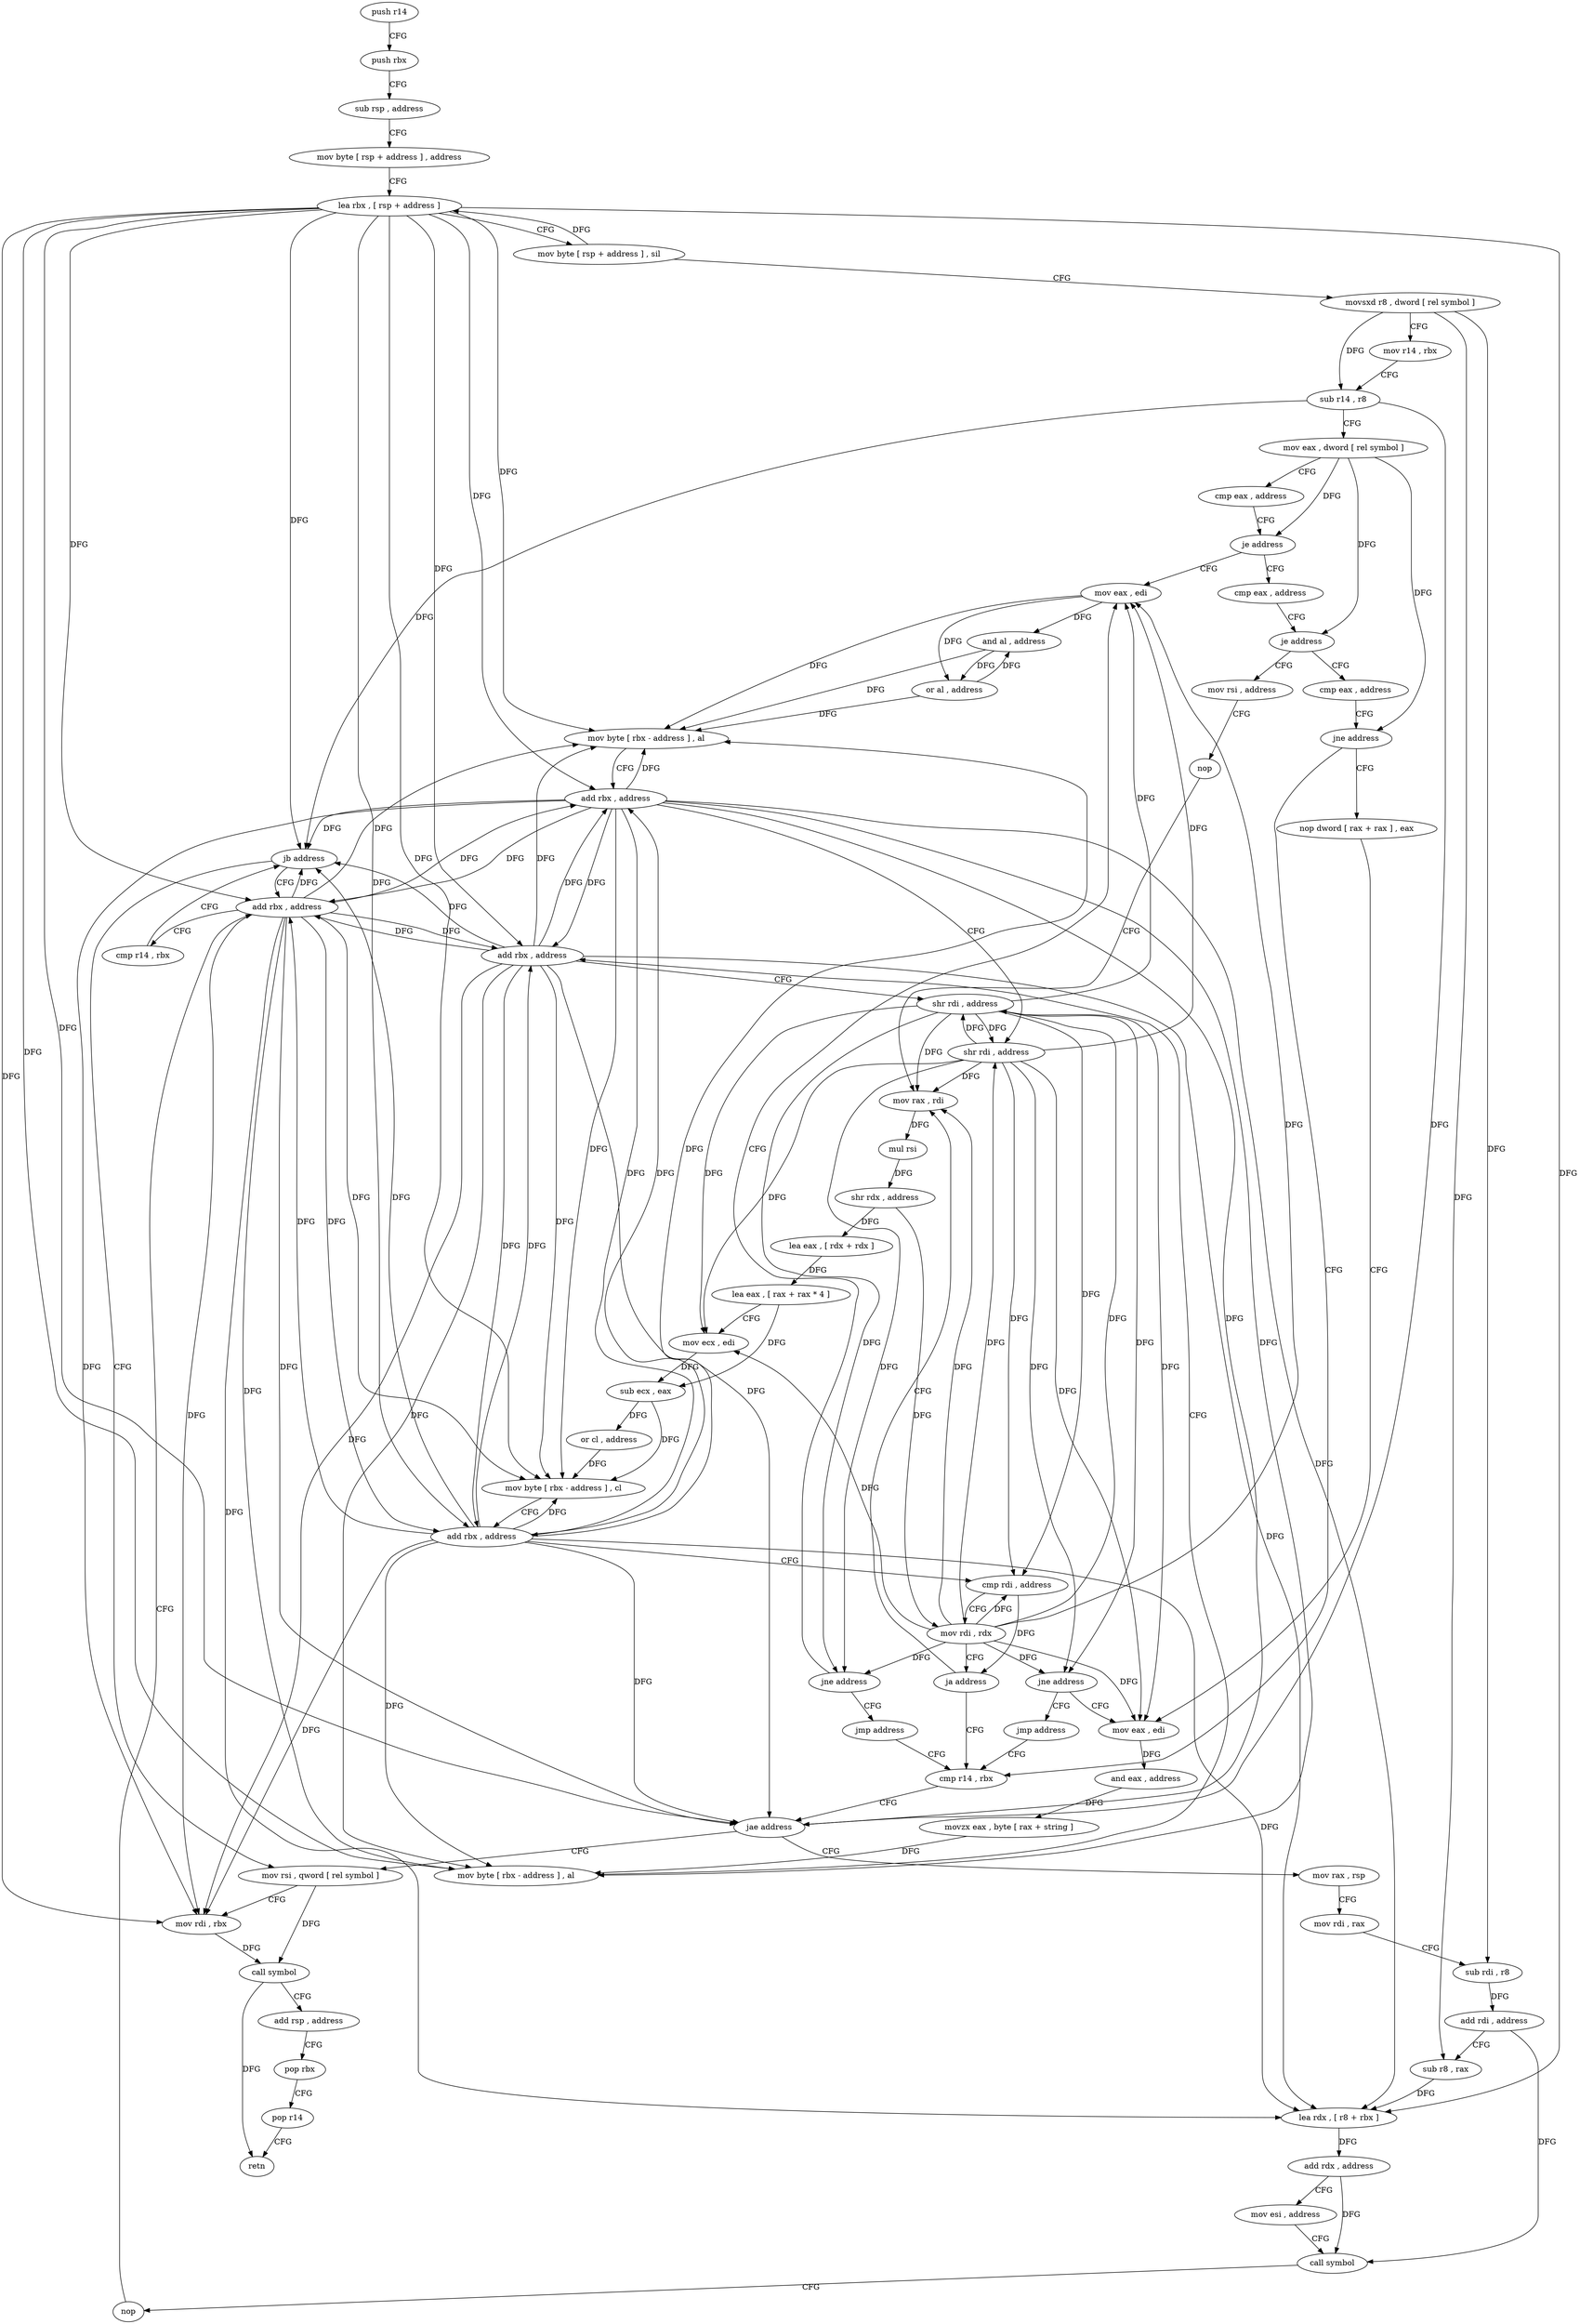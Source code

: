 digraph "func" {
"4204256" [label = "push r14" ]
"4204258" [label = "push rbx" ]
"4204259" [label = "sub rsp , address" ]
"4204263" [label = "mov byte [ rsp + address ] , address" ]
"4204268" [label = "lea rbx , [ rsp + address ]" ]
"4204273" [label = "mov byte [ rsp + address ] , sil" ]
"4204278" [label = "movsxd r8 , dword [ rel symbol ]" ]
"4204285" [label = "mov r14 , rbx" ]
"4204288" [label = "sub r14 , r8" ]
"4204291" [label = "mov eax , dword [ rel symbol ]" ]
"4204297" [label = "cmp eax , address" ]
"4204300" [label = "je address" ]
"4204352" [label = "mov eax , edi" ]
"4204302" [label = "cmp eax , address" ]
"4204354" [label = "and al , address" ]
"4204356" [label = "or al , address" ]
"4204358" [label = "mov byte [ rbx - address ] , al" ]
"4204361" [label = "add rbx , address" ]
"4204365" [label = "shr rdi , address" ]
"4204369" [label = "jne address" ]
"4204371" [label = "jmp address" ]
"4204305" [label = "je address" ]
"4204373" [label = "mov rsi , address" ]
"4204307" [label = "cmp eax , address" ]
"4204423" [label = "cmp r14 , rbx" ]
"4204383" [label = "nop" ]
"4204384" [label = "mov rax , rdi" ]
"4204310" [label = "jne address" ]
"4204312" [label = "nop dword [ rax + rax ] , eax" ]
"4204426" [label = "jae address" ]
"4204473" [label = "mov rsi , qword [ rel symbol ]" ]
"4204428" [label = "mov rax , rsp" ]
"4204387" [label = "mul rsi" ]
"4204390" [label = "shr rdx , address" ]
"4204394" [label = "lea eax , [ rdx + rdx ]" ]
"4204397" [label = "lea eax , [ rax + rax * 4 ]" ]
"4204400" [label = "mov ecx , edi" ]
"4204402" [label = "sub ecx , eax" ]
"4204404" [label = "or cl , address" ]
"4204407" [label = "mov byte [ rbx - address ] , cl" ]
"4204410" [label = "add rbx , address" ]
"4204414" [label = "cmp rdi , address" ]
"4204418" [label = "mov rdi , rdx" ]
"4204421" [label = "ja address" ]
"4204320" [label = "mov eax , edi" ]
"4204480" [label = "mov rdi , rbx" ]
"4204483" [label = "call symbol" ]
"4204488" [label = "add rsp , address" ]
"4204492" [label = "pop rbx" ]
"4204493" [label = "pop r14" ]
"4204495" [label = "retn" ]
"4204431" [label = "mov rdi , rax" ]
"4204434" [label = "sub rdi , r8" ]
"4204437" [label = "add rdi , address" ]
"4204441" [label = "sub r8 , rax" ]
"4204444" [label = "lea rdx , [ r8 + rbx ]" ]
"4204448" [label = "add rdx , address" ]
"4204452" [label = "mov esi , address" ]
"4204457" [label = "call symbol" ]
"4204462" [label = "nop" ]
"4204464" [label = "add rbx , address" ]
"4204322" [label = "and eax , address" ]
"4204325" [label = "movzx eax , byte [ rax + string ]" ]
"4204332" [label = "mov byte [ rbx - address ] , al" ]
"4204335" [label = "add rbx , address" ]
"4204339" [label = "shr rdi , address" ]
"4204343" [label = "jne address" ]
"4204345" [label = "jmp address" ]
"4204468" [label = "cmp r14 , rbx" ]
"4204471" [label = "jb address" ]
"4204256" -> "4204258" [ label = "CFG" ]
"4204258" -> "4204259" [ label = "CFG" ]
"4204259" -> "4204263" [ label = "CFG" ]
"4204263" -> "4204268" [ label = "CFG" ]
"4204268" -> "4204273" [ label = "CFG" ]
"4204268" -> "4204358" [ label = "DFG" ]
"4204268" -> "4204361" [ label = "DFG" ]
"4204268" -> "4204426" [ label = "DFG" ]
"4204268" -> "4204407" [ label = "DFG" ]
"4204268" -> "4204410" [ label = "DFG" ]
"4204268" -> "4204480" [ label = "DFG" ]
"4204268" -> "4204444" [ label = "DFG" ]
"4204268" -> "4204332" [ label = "DFG" ]
"4204268" -> "4204335" [ label = "DFG" ]
"4204268" -> "4204464" [ label = "DFG" ]
"4204268" -> "4204471" [ label = "DFG" ]
"4204273" -> "4204278" [ label = "CFG" ]
"4204273" -> "4204268" [ label = "DFG" ]
"4204278" -> "4204285" [ label = "CFG" ]
"4204278" -> "4204288" [ label = "DFG" ]
"4204278" -> "4204434" [ label = "DFG" ]
"4204278" -> "4204441" [ label = "DFG" ]
"4204285" -> "4204288" [ label = "CFG" ]
"4204288" -> "4204291" [ label = "CFG" ]
"4204288" -> "4204426" [ label = "DFG" ]
"4204288" -> "4204471" [ label = "DFG" ]
"4204291" -> "4204297" [ label = "CFG" ]
"4204291" -> "4204300" [ label = "DFG" ]
"4204291" -> "4204305" [ label = "DFG" ]
"4204291" -> "4204310" [ label = "DFG" ]
"4204297" -> "4204300" [ label = "CFG" ]
"4204300" -> "4204352" [ label = "CFG" ]
"4204300" -> "4204302" [ label = "CFG" ]
"4204352" -> "4204354" [ label = "DFG" ]
"4204352" -> "4204356" [ label = "DFG" ]
"4204352" -> "4204358" [ label = "DFG" ]
"4204302" -> "4204305" [ label = "CFG" ]
"4204354" -> "4204356" [ label = "DFG" ]
"4204354" -> "4204358" [ label = "DFG" ]
"4204356" -> "4204358" [ label = "DFG" ]
"4204356" -> "4204354" [ label = "DFG" ]
"4204358" -> "4204361" [ label = "CFG" ]
"4204361" -> "4204365" [ label = "CFG" ]
"4204361" -> "4204358" [ label = "DFG" ]
"4204361" -> "4204426" [ label = "DFG" ]
"4204361" -> "4204407" [ label = "DFG" ]
"4204361" -> "4204410" [ label = "DFG" ]
"4204361" -> "4204480" [ label = "DFG" ]
"4204361" -> "4204444" [ label = "DFG" ]
"4204361" -> "4204332" [ label = "DFG" ]
"4204361" -> "4204335" [ label = "DFG" ]
"4204361" -> "4204464" [ label = "DFG" ]
"4204361" -> "4204471" [ label = "DFG" ]
"4204365" -> "4204369" [ label = "DFG" ]
"4204365" -> "4204352" [ label = "DFG" ]
"4204365" -> "4204384" [ label = "DFG" ]
"4204365" -> "4204400" [ label = "DFG" ]
"4204365" -> "4204414" [ label = "DFG" ]
"4204365" -> "4204320" [ label = "DFG" ]
"4204365" -> "4204339" [ label = "DFG" ]
"4204365" -> "4204343" [ label = "DFG" ]
"4204369" -> "4204352" [ label = "CFG" ]
"4204369" -> "4204371" [ label = "CFG" ]
"4204371" -> "4204423" [ label = "CFG" ]
"4204305" -> "4204373" [ label = "CFG" ]
"4204305" -> "4204307" [ label = "CFG" ]
"4204373" -> "4204383" [ label = "CFG" ]
"4204307" -> "4204310" [ label = "CFG" ]
"4204423" -> "4204426" [ label = "CFG" ]
"4204383" -> "4204384" [ label = "CFG" ]
"4204384" -> "4204387" [ label = "DFG" ]
"4204310" -> "4204423" [ label = "CFG" ]
"4204310" -> "4204312" [ label = "CFG" ]
"4204312" -> "4204320" [ label = "CFG" ]
"4204426" -> "4204473" [ label = "CFG" ]
"4204426" -> "4204428" [ label = "CFG" ]
"4204473" -> "4204480" [ label = "CFG" ]
"4204473" -> "4204483" [ label = "DFG" ]
"4204428" -> "4204431" [ label = "CFG" ]
"4204387" -> "4204390" [ label = "DFG" ]
"4204390" -> "4204394" [ label = "DFG" ]
"4204390" -> "4204418" [ label = "DFG" ]
"4204394" -> "4204397" [ label = "DFG" ]
"4204397" -> "4204400" [ label = "CFG" ]
"4204397" -> "4204402" [ label = "DFG" ]
"4204400" -> "4204402" [ label = "DFG" ]
"4204402" -> "4204404" [ label = "DFG" ]
"4204402" -> "4204407" [ label = "DFG" ]
"4204404" -> "4204407" [ label = "DFG" ]
"4204407" -> "4204410" [ label = "CFG" ]
"4204410" -> "4204414" [ label = "CFG" ]
"4204410" -> "4204361" [ label = "DFG" ]
"4204410" -> "4204426" [ label = "DFG" ]
"4204410" -> "4204358" [ label = "DFG" ]
"4204410" -> "4204407" [ label = "DFG" ]
"4204410" -> "4204480" [ label = "DFG" ]
"4204410" -> "4204444" [ label = "DFG" ]
"4204410" -> "4204332" [ label = "DFG" ]
"4204410" -> "4204335" [ label = "DFG" ]
"4204410" -> "4204464" [ label = "DFG" ]
"4204410" -> "4204471" [ label = "DFG" ]
"4204414" -> "4204418" [ label = "CFG" ]
"4204414" -> "4204421" [ label = "DFG" ]
"4204418" -> "4204421" [ label = "CFG" ]
"4204418" -> "4204352" [ label = "DFG" ]
"4204418" -> "4204365" [ label = "DFG" ]
"4204418" -> "4204369" [ label = "DFG" ]
"4204418" -> "4204384" [ label = "DFG" ]
"4204418" -> "4204400" [ label = "DFG" ]
"4204418" -> "4204414" [ label = "DFG" ]
"4204418" -> "4204320" [ label = "DFG" ]
"4204418" -> "4204339" [ label = "DFG" ]
"4204418" -> "4204343" [ label = "DFG" ]
"4204421" -> "4204384" [ label = "CFG" ]
"4204421" -> "4204423" [ label = "CFG" ]
"4204320" -> "4204322" [ label = "DFG" ]
"4204480" -> "4204483" [ label = "DFG" ]
"4204483" -> "4204488" [ label = "CFG" ]
"4204483" -> "4204495" [ label = "DFG" ]
"4204488" -> "4204492" [ label = "CFG" ]
"4204492" -> "4204493" [ label = "CFG" ]
"4204493" -> "4204495" [ label = "CFG" ]
"4204431" -> "4204434" [ label = "CFG" ]
"4204434" -> "4204437" [ label = "DFG" ]
"4204437" -> "4204441" [ label = "CFG" ]
"4204437" -> "4204457" [ label = "DFG" ]
"4204441" -> "4204444" [ label = "DFG" ]
"4204444" -> "4204448" [ label = "DFG" ]
"4204448" -> "4204452" [ label = "CFG" ]
"4204448" -> "4204457" [ label = "DFG" ]
"4204452" -> "4204457" [ label = "CFG" ]
"4204457" -> "4204462" [ label = "CFG" ]
"4204462" -> "4204464" [ label = "CFG" ]
"4204464" -> "4204468" [ label = "CFG" ]
"4204464" -> "4204361" [ label = "DFG" ]
"4204464" -> "4204426" [ label = "DFG" ]
"4204464" -> "4204410" [ label = "DFG" ]
"4204464" -> "4204480" [ label = "DFG" ]
"4204464" -> "4204444" [ label = "DFG" ]
"4204464" -> "4204335" [ label = "DFG" ]
"4204464" -> "4204358" [ label = "DFG" ]
"4204464" -> "4204407" [ label = "DFG" ]
"4204464" -> "4204332" [ label = "DFG" ]
"4204464" -> "4204471" [ label = "DFG" ]
"4204322" -> "4204325" [ label = "DFG" ]
"4204325" -> "4204332" [ label = "DFG" ]
"4204332" -> "4204335" [ label = "CFG" ]
"4204335" -> "4204339" [ label = "CFG" ]
"4204335" -> "4204361" [ label = "DFG" ]
"4204335" -> "4204426" [ label = "DFG" ]
"4204335" -> "4204410" [ label = "DFG" ]
"4204335" -> "4204480" [ label = "DFG" ]
"4204335" -> "4204444" [ label = "DFG" ]
"4204335" -> "4204358" [ label = "DFG" ]
"4204335" -> "4204407" [ label = "DFG" ]
"4204335" -> "4204332" [ label = "DFG" ]
"4204335" -> "4204464" [ label = "DFG" ]
"4204335" -> "4204471" [ label = "DFG" ]
"4204339" -> "4204343" [ label = "DFG" ]
"4204339" -> "4204352" [ label = "DFG" ]
"4204339" -> "4204365" [ label = "DFG" ]
"4204339" -> "4204369" [ label = "DFG" ]
"4204339" -> "4204384" [ label = "DFG" ]
"4204339" -> "4204400" [ label = "DFG" ]
"4204339" -> "4204414" [ label = "DFG" ]
"4204339" -> "4204320" [ label = "DFG" ]
"4204343" -> "4204320" [ label = "CFG" ]
"4204343" -> "4204345" [ label = "CFG" ]
"4204345" -> "4204423" [ label = "CFG" ]
"4204468" -> "4204471" [ label = "CFG" ]
"4204471" -> "4204464" [ label = "CFG" ]
"4204471" -> "4204473" [ label = "CFG" ]
}
